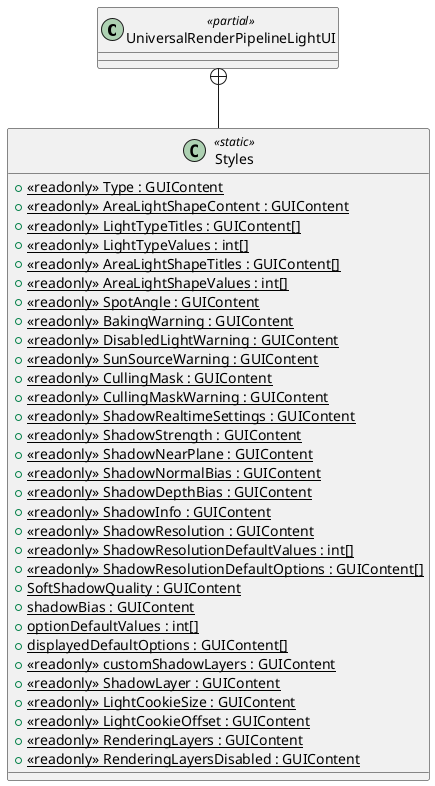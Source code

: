 @startuml
class UniversalRenderPipelineLightUI <<partial>> {
}
class Styles <<static>> {
    + {static} <<readonly>> Type : GUIContent
    + {static} <<readonly>> AreaLightShapeContent : GUIContent
    + {static} <<readonly>> LightTypeTitles : GUIContent[]
    + {static} <<readonly>> LightTypeValues : int[]
    + {static} <<readonly>> AreaLightShapeTitles : GUIContent[]
    + {static} <<readonly>> AreaLightShapeValues : int[]
    + {static} <<readonly>> SpotAngle : GUIContent
    + {static} <<readonly>> BakingWarning : GUIContent
    + {static} <<readonly>> DisabledLightWarning : GUIContent
    + {static} <<readonly>> SunSourceWarning : GUIContent
    + {static} <<readonly>> CullingMask : GUIContent
    + {static} <<readonly>> CullingMaskWarning : GUIContent
    + {static} <<readonly>> ShadowRealtimeSettings : GUIContent
    + {static} <<readonly>> ShadowStrength : GUIContent
    + {static} <<readonly>> ShadowNearPlane : GUIContent
    + {static} <<readonly>> ShadowNormalBias : GUIContent
    + {static} <<readonly>> ShadowDepthBias : GUIContent
    + {static} <<readonly>> ShadowInfo : GUIContent
    + {static} <<readonly>> ShadowResolution : GUIContent
    + {static} <<readonly>> ShadowResolutionDefaultValues : int[]
    + {static} <<readonly>> ShadowResolutionDefaultOptions : GUIContent[]
    + {static} SoftShadowQuality : GUIContent
    + {static} shadowBias : GUIContent
    + {static} optionDefaultValues : int[]
    + {static} displayedDefaultOptions : GUIContent[]
    + {static} <<readonly>> customShadowLayers : GUIContent
    + {static} <<readonly>> ShadowLayer : GUIContent
    + {static} <<readonly>> LightCookieSize : GUIContent
    + {static} <<readonly>> LightCookieOffset : GUIContent
    + {static} <<readonly>> RenderingLayers : GUIContent
    + {static} <<readonly>> RenderingLayersDisabled : GUIContent
}
UniversalRenderPipelineLightUI +-- Styles
@enduml
